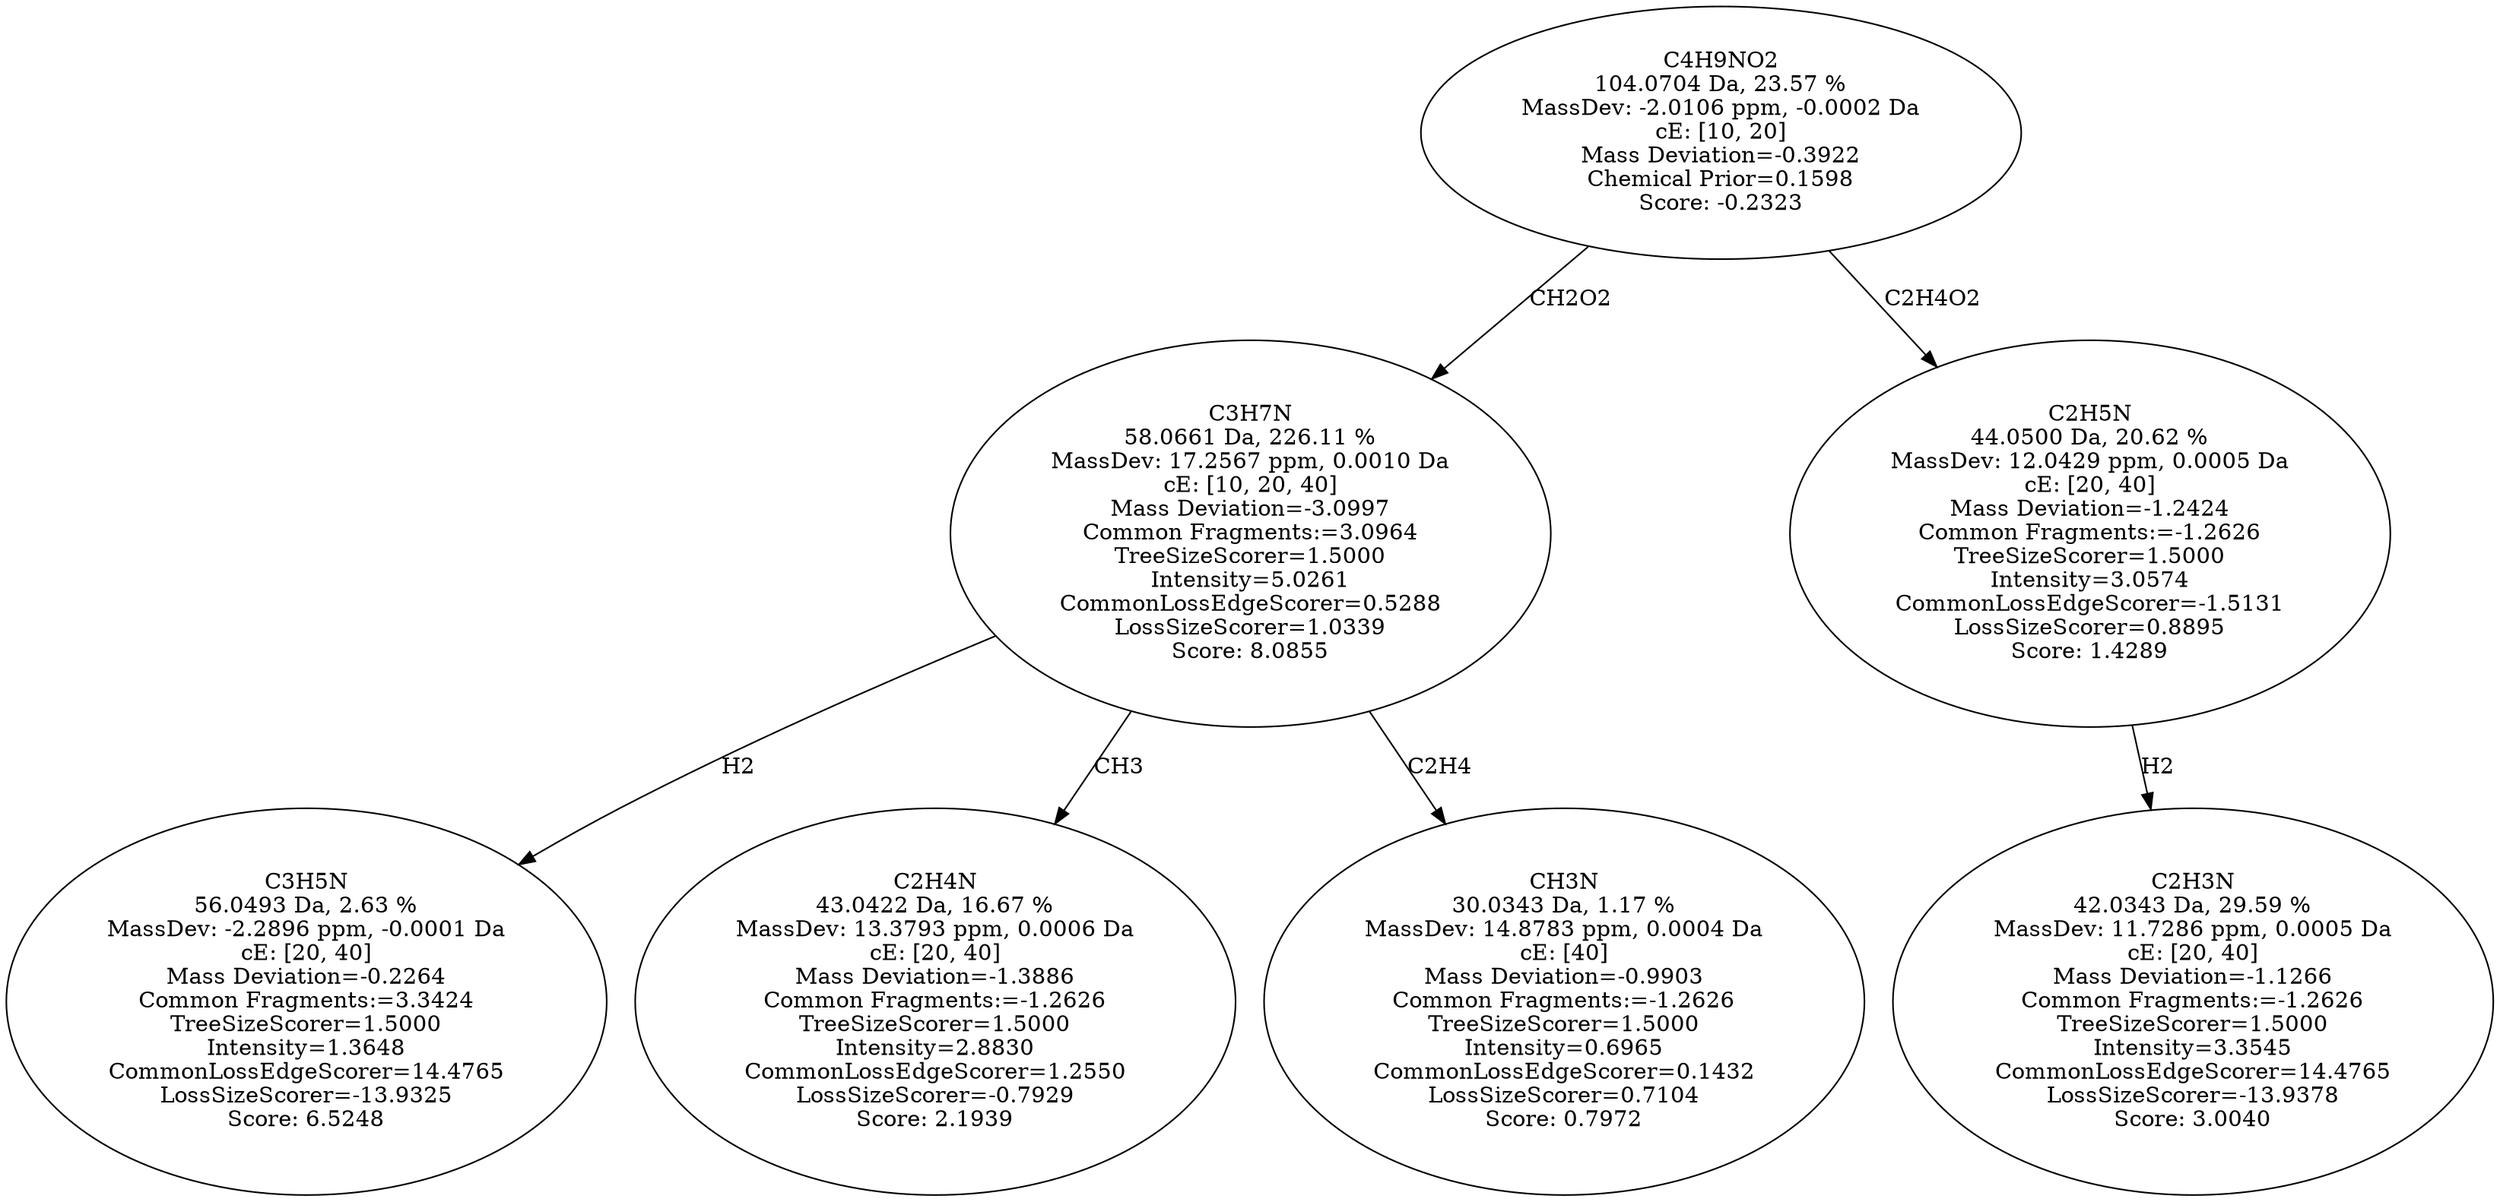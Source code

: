 strict digraph {
v1 [label="C3H5N\n56.0493 Da, 2.63 %\nMassDev: -2.2896 ppm, -0.0001 Da\ncE: [20, 40]\nMass Deviation=-0.2264\nCommon Fragments:=3.3424\nTreeSizeScorer=1.5000\nIntensity=1.3648\nCommonLossEdgeScorer=14.4765\nLossSizeScorer=-13.9325\nScore: 6.5248"];
v2 [label="C2H4N\n43.0422 Da, 16.67 %\nMassDev: 13.3793 ppm, 0.0006 Da\ncE: [20, 40]\nMass Deviation=-1.3886\nCommon Fragments:=-1.2626\nTreeSizeScorer=1.5000\nIntensity=2.8830\nCommonLossEdgeScorer=1.2550\nLossSizeScorer=-0.7929\nScore: 2.1939"];
v3 [label="CH3N\n30.0343 Da, 1.17 %\nMassDev: 14.8783 ppm, 0.0004 Da\ncE: [40]\nMass Deviation=-0.9903\nCommon Fragments:=-1.2626\nTreeSizeScorer=1.5000\nIntensity=0.6965\nCommonLossEdgeScorer=0.1432\nLossSizeScorer=0.7104\nScore: 0.7972"];
v4 [label="C3H7N\n58.0661 Da, 226.11 %\nMassDev: 17.2567 ppm, 0.0010 Da\ncE: [10, 20, 40]\nMass Deviation=-3.0997\nCommon Fragments:=3.0964\nTreeSizeScorer=1.5000\nIntensity=5.0261\nCommonLossEdgeScorer=0.5288\nLossSizeScorer=1.0339\nScore: 8.0855"];
v5 [label="C2H3N\n42.0343 Da, 29.59 %\nMassDev: 11.7286 ppm, 0.0005 Da\ncE: [20, 40]\nMass Deviation=-1.1266\nCommon Fragments:=-1.2626\nTreeSizeScorer=1.5000\nIntensity=3.3545\nCommonLossEdgeScorer=14.4765\nLossSizeScorer=-13.9378\nScore: 3.0040"];
v6 [label="C2H5N\n44.0500 Da, 20.62 %\nMassDev: 12.0429 ppm, 0.0005 Da\ncE: [20, 40]\nMass Deviation=-1.2424\nCommon Fragments:=-1.2626\nTreeSizeScorer=1.5000\nIntensity=3.0574\nCommonLossEdgeScorer=-1.5131\nLossSizeScorer=0.8895\nScore: 1.4289"];
v7 [label="C4H9NO2\n104.0704 Da, 23.57 %\nMassDev: -2.0106 ppm, -0.0002 Da\ncE: [10, 20]\nMass Deviation=-0.3922\nChemical Prior=0.1598\nScore: -0.2323"];
v4 -> v1 [label="H2"];
v4 -> v2 [label="CH3"];
v4 -> v3 [label="C2H4"];
v7 -> v4 [label="CH2O2"];
v6 -> v5 [label="H2"];
v7 -> v6 [label="C2H4O2"];
}